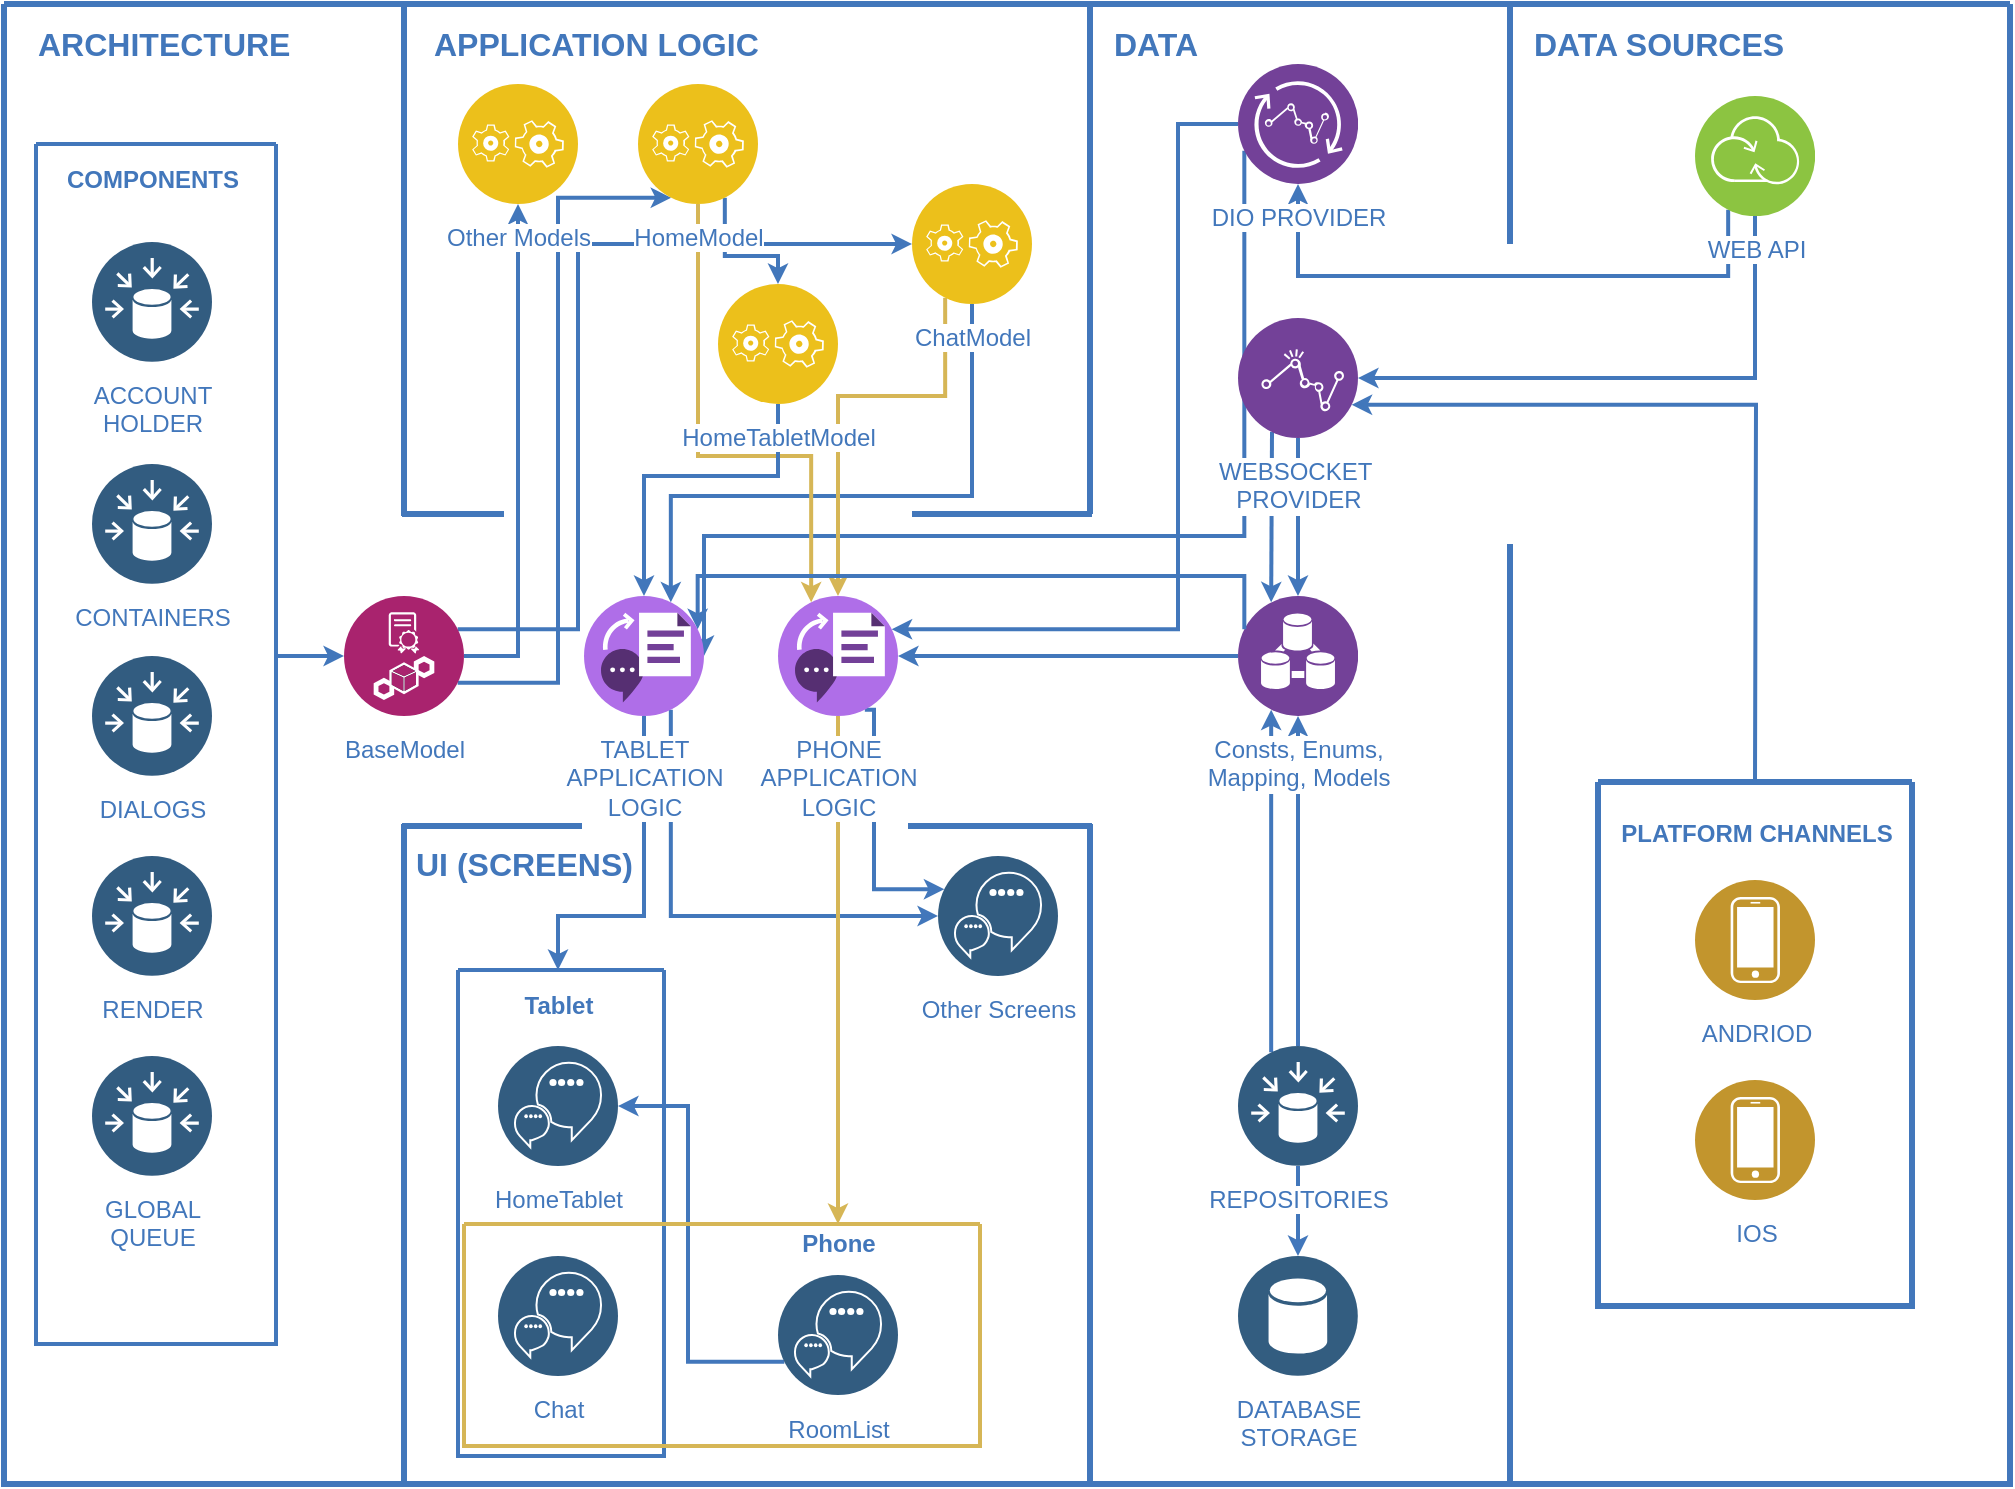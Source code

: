 <mxfile version="14.1.3" type="github">
  <diagram id="2f404044-711c-603c-8f00-f6bb4c023d3c" name="Page-1">
    <mxGraphModel dx="1397" dy="804" grid="1" gridSize="10" guides="1" tooltips="1" connect="1" arrows="1" fold="1" page="1" pageScale="1" pageWidth="1169" pageHeight="827" background="#ffffff" math="0" shadow="0">
      <root>
        <mxCell id="0" />
        <mxCell id="1" parent="0" />
        <mxCell id="63" value="" style="swimlane;shadow=0;strokeColor=#4277BB;fillColor=#ffffff;fontColor=none;align=right;startSize=0;collapsible=0;noLabel=1;strokeWidth=3;" parent="1" vertex="1">
          <mxGeometry x="83" y="44" width="1003" height="740" as="geometry" />
        </mxCell>
        <mxCell id="c9eKyKJinHmRGOeR0kaE-344" style="edgeStyle=elbowEdgeStyle;rounded=0;elbow=vertical;html=1;labelBackgroundColor=#ffffff;startArrow=none;startFill=0;startSize=4;endArrow=classic;endFill=1;endSize=4;jettySize=auto;orthogonalLoop=1;strokeColor=#4277BB;strokeWidth=2;fontSize=12;fontColor=#4277BB;exitX=0;exitY=0.75;exitDx=0;exitDy=0;entryX=1;entryY=0.5;entryDx=0;entryDy=0;" edge="1" parent="63" source="c9eKyKJinHmRGOeR0kaE-339" target="212">
          <mxGeometry relative="1" as="geometry">
            <Array as="points">
              <mxPoint x="477" y="266" />
            </Array>
            <mxPoint x="627" y="70" as="sourcePoint" />
            <mxPoint x="454" y="316" as="targetPoint" />
          </mxGeometry>
        </mxCell>
        <mxCell id="c9eKyKJinHmRGOeR0kaE-340" style="edgeStyle=elbowEdgeStyle;rounded=0;elbow=vertical;html=1;labelBackgroundColor=#ffffff;startArrow=none;startFill=0;startSize=4;endArrow=classic;endFill=1;endSize=4;jettySize=auto;orthogonalLoop=1;strokeColor=#4277BB;strokeWidth=2;fontSize=12;fontColor=#4277BB;entryX=0.5;entryY=1;entryDx=0;entryDy=0;exitX=0.25;exitY=1;exitDx=0;exitDy=0;" edge="1" parent="63" source="211" target="c9eKyKJinHmRGOeR0kaE-339">
          <mxGeometry relative="1" as="geometry">
            <Array as="points">
              <mxPoint x="757" y="136" />
            </Array>
            <mxPoint x="885.5" y="116" as="sourcePoint" />
            <mxPoint x="687" y="197" as="targetPoint" />
          </mxGeometry>
        </mxCell>
        <mxCell id="c9eKyKJinHmRGOeR0kaE-319" style="edgeStyle=elbowEdgeStyle;rounded=0;elbow=vertical;html=1;labelBackgroundColor=#ffffff;startArrow=none;startFill=0;startSize=4;endArrow=classic;endFill=1;endSize=4;jettySize=auto;orthogonalLoop=1;strokeColor=#4277BB;strokeWidth=2;fontSize=12;fontColor=#4277BB;entryX=1;entryY=0.5;entryDx=0;entryDy=0;" edge="1" parent="63" source="211" target="210">
          <mxGeometry relative="1" as="geometry">
            <Array as="points">
              <mxPoint x="777" y="187" />
            </Array>
            <mxPoint x="657" y="306" as="sourcePoint" />
            <mxPoint x="657" y="227" as="targetPoint" />
          </mxGeometry>
        </mxCell>
        <mxCell id="c9eKyKJinHmRGOeR0kaE-317" style="edgeStyle=elbowEdgeStyle;rounded=0;elbow=horizontal;html=1;labelBackgroundColor=#ffffff;startArrow=none;startFill=0;startSize=4;endArrow=classic;endFill=1;endSize=4;jettySize=auto;orthogonalLoop=1;strokeColor=#4277BB;strokeWidth=2;fontSize=12;fontColor=#4277BB;entryX=0;entryY=0.5;entryDx=0;entryDy=0;exitX=1;exitY=0.25;exitDx=0;exitDy=0;" edge="1" parent="63" source="c9eKyKJinHmRGOeR0kaE-300" target="c9eKyKJinHmRGOeR0kaE-276">
          <mxGeometry relative="1" as="geometry">
            <Array as="points">
              <mxPoint x="287" y="226" />
            </Array>
            <mxPoint x="236.957" y="349.165" as="sourcePoint" />
            <mxPoint x="343.835" y="106.957" as="targetPoint" />
          </mxGeometry>
        </mxCell>
        <mxCell id="c9eKyKJinHmRGOeR0kaE-315" style="edgeStyle=elbowEdgeStyle;rounded=0;elbow=horizontal;html=1;labelBackgroundColor=#ffffff;startArrow=none;startFill=0;startSize=4;endArrow=classic;endFill=1;endSize=4;jettySize=auto;orthogonalLoop=1;strokeColor=#4277BB;strokeWidth=2;fontSize=12;fontColor=#4277BB;entryX=0.25;entryY=1;entryDx=0;entryDy=0;exitX=1;exitY=0.75;exitDx=0;exitDy=0;" edge="1" parent="63" source="c9eKyKJinHmRGOeR0kaE-300" target="c9eKyKJinHmRGOeR0kaE-275">
          <mxGeometry relative="1" as="geometry">
            <Array as="points">
              <mxPoint x="277" y="216" />
            </Array>
            <mxPoint x="237" y="336" as="sourcePoint" />
            <mxPoint x="267.0" y="110" as="targetPoint" />
          </mxGeometry>
        </mxCell>
        <mxCell id="c9eKyKJinHmRGOeR0kaE-311" style="edgeStyle=elbowEdgeStyle;rounded=0;elbow=horizontal;html=1;labelBackgroundColor=#ffffff;startArrow=none;startFill=0;startSize=4;endArrow=classic;endFill=1;endSize=4;jettySize=auto;orthogonalLoop=1;strokeColor=#4277BB;strokeWidth=2;fontSize=12;fontColor=#4277BB;entryX=0;entryY=0.25;entryDx=0;entryDy=0;exitX=0.75;exitY=1;exitDx=0;exitDy=0;" edge="1" parent="63" source="c9eKyKJinHmRGOeR0kaE-279" target="c9eKyKJinHmRGOeR0kaE-285">
          <mxGeometry relative="1" as="geometry">
            <Array as="points">
              <mxPoint x="435" y="396" />
              <mxPoint x="435" y="396" />
              <mxPoint x="387" y="466" />
              <mxPoint x="377" y="466" />
              <mxPoint x="460" y="490" />
            </Array>
            <mxPoint x="343.245" y="362.918" as="sourcePoint" />
            <mxPoint x="477" y="466" as="targetPoint" />
          </mxGeometry>
        </mxCell>
        <mxCell id="c9eKyKJinHmRGOeR0kaE-306" style="edgeStyle=elbowEdgeStyle;rounded=0;elbow=vertical;html=1;labelBackgroundColor=#ffffff;startArrow=none;startFill=0;startSize=4;endArrow=classic;endFill=1;endSize=4;jettySize=auto;orthogonalLoop=1;strokeColor=#4277BB;strokeWidth=2;fontSize=12;fontColor=#4277BB;entryX=0;entryY=0.5;entryDx=0;entryDy=0;exitX=0.75;exitY=1;exitDx=0;exitDy=0;" edge="1" parent="63" source="212" target="c9eKyKJinHmRGOeR0kaE-285">
          <mxGeometry relative="1" as="geometry">
            <Array as="points">
              <mxPoint x="407" y="456" />
              <mxPoint x="377" y="456" />
              <mxPoint x="367" y="456" />
              <mxPoint x="450" y="480" />
            </Array>
            <mxPoint x="330" y="366" as="sourcePoint" />
            <mxPoint x="300" y="506" as="targetPoint" />
          </mxGeometry>
        </mxCell>
        <mxCell id="c9eKyKJinHmRGOeR0kaE-303" style="edgeStyle=elbowEdgeStyle;rounded=0;elbow=horizontal;html=1;labelBackgroundColor=#ffffff;startArrow=classic;startFill=1;startSize=4;endArrow=none;endFill=0;endSize=4;jettySize=auto;orthogonalLoop=1;strokeColor=#4277BB;strokeWidth=2;fontSize=12;fontColor=#4277BB;entryX=0.25;entryY=1;entryDx=0;entryDy=0;exitX=0.25;exitY=0;exitDx=0;exitDy=0;" edge="1" parent="63" source="c9eKyKJinHmRGOeR0kaE-296" target="210">
          <mxGeometry relative="1" as="geometry">
            <Array as="points">
              <mxPoint x="634" y="226" />
            </Array>
            <mxPoint x="356.995" y="255.998" as="sourcePoint" />
            <mxPoint x="663.75" y="323.08" as="targetPoint" />
          </mxGeometry>
        </mxCell>
        <mxCell id="c9eKyKJinHmRGOeR0kaE-305" style="edgeStyle=elbowEdgeStyle;rounded=0;elbow=horizontal;html=1;labelBackgroundColor=#ffffff;startArrow=classic;startFill=1;startSize=4;endArrow=none;endFill=0;endSize=4;jettySize=auto;orthogonalLoop=1;strokeColor=#4277BB;strokeWidth=2;fontSize=12;fontColor=#4277BB;entryX=0.5;entryY=1;entryDx=0;entryDy=0;exitX=0.5;exitY=0;exitDx=0;exitDy=0;" edge="1" parent="63" source="c9eKyKJinHmRGOeR0kaE-296" target="210">
          <mxGeometry relative="1" as="geometry">
            <Array as="points">
              <mxPoint x="647" y="226" />
            </Array>
            <mxPoint x="316.755" y="309.082" as="sourcePoint" />
            <mxPoint x="650" y="227" as="targetPoint" />
          </mxGeometry>
        </mxCell>
        <mxCell id="c9eKyKJinHmRGOeR0kaE-301" style="edgeStyle=elbowEdgeStyle;rounded=0;elbow=vertical;html=1;labelBackgroundColor=#ffffff;startArrow=classic;startFill=1;startSize=4;endArrow=none;endFill=0;endSize=4;jettySize=auto;orthogonalLoop=1;strokeColor=#4277BB;strokeWidth=2;fontSize=12;fontColor=#4277BB;entryX=0.25;entryY=0;entryDx=0;entryDy=0;exitX=0.25;exitY=1;exitDx=0;exitDy=0;" edge="1" parent="63" source="c9eKyKJinHmRGOeR0kaE-296" target="c9eKyKJinHmRGOeR0kaE-255">
          <mxGeometry relative="1" as="geometry">
            <mxPoint x="343.245" y="336.918" as="sourcePoint" />
            <mxPoint x="650" y="430" as="targetPoint" />
          </mxGeometry>
        </mxCell>
        <mxCell id="237" style="edgeStyle=elbowEdgeStyle;rounded=0;elbow=vertical;html=1;labelBackgroundColor=#ffffff;startArrow=none;startFill=0;startSize=4;endArrow=classic;endFill=1;endSize=4;jettySize=auto;orthogonalLoop=1;strokeColor=#4277BB;strokeWidth=2;fontSize=12;fontColor=#4277BB;entryX=0.5;entryY=0;entryDx=0;entryDy=0;exitX=0.5;exitY=1;exitDx=0;exitDy=0;" parent="63" source="212" target="c9eKyKJinHmRGOeR0kaE-245" edge="1">
          <mxGeometry relative="1" as="geometry">
            <Array as="points">
              <mxPoint x="307" y="456" />
            </Array>
            <mxPoint x="320" y="330" as="sourcePoint" />
            <mxPoint x="403" y="323" as="targetPoint" />
          </mxGeometry>
        </mxCell>
        <mxCell id="c9eKyKJinHmRGOeR0kaE-297" style="edgeStyle=elbowEdgeStyle;rounded=0;elbow=vertical;html=1;labelBackgroundColor=#ffffff;startArrow=classic;startFill=1;startSize=4;endArrow=none;endFill=0;endSize=4;jettySize=auto;orthogonalLoop=1;strokeColor=#4277BB;strokeWidth=2;fontSize=12;fontColor=#4277BB;entryX=0.5;entryY=0;entryDx=0;entryDy=0;exitX=0.5;exitY=1;exitDx=0;exitDy=0;" edge="1" parent="63" source="c9eKyKJinHmRGOeR0kaE-296" target="c9eKyKJinHmRGOeR0kaE-255">
          <mxGeometry relative="1" as="geometry">
            <Array as="points">
              <mxPoint x="637" y="426" />
            </Array>
            <mxPoint x="330" y="340" as="sourcePoint" />
            <mxPoint x="300" y="506" as="targetPoint" />
          </mxGeometry>
        </mxCell>
        <mxCell id="c9eKyKJinHmRGOeR0kaE-256" style="edgeStyle=elbowEdgeStyle;rounded=0;elbow=horizontal;html=1;labelBackgroundColor=#ffffff;startArrow=classic;startFill=1;startSize=4;endArrow=none;endFill=0;endSize=4;jettySize=auto;orthogonalLoop=1;strokeColor=#4277BB;strokeWidth=2;fontSize=12;fontColor=#4277BB;exitX=0.5;exitY=0;exitDx=0;exitDy=0;entryX=0.5;entryY=1;entryDx=0;entryDy=0;" edge="1" parent="63" source="209" target="c9eKyKJinHmRGOeR0kaE-255">
          <mxGeometry relative="1" as="geometry">
            <Array as="points" />
            <mxPoint x="876.83" y="734.04" as="sourcePoint" />
            <mxPoint x="660" y="560" as="targetPoint" />
          </mxGeometry>
        </mxCell>
        <mxCell id="c9eKyKJinHmRGOeR0kaE-292" style="edgeStyle=elbowEdgeStyle;rounded=0;elbow=vertical;html=1;labelBackgroundColor=#ffffff;startArrow=none;startFill=0;startSize=4;endArrow=classic;endFill=1;endSize=4;jettySize=auto;orthogonalLoop=1;strokeColor=#4277BB;strokeWidth=2;fontSize=12;fontColor=#4277BB;entryX=0.75;entryY=0;entryDx=0;entryDy=0;exitX=0.5;exitY=1;exitDx=0;exitDy=0;" edge="1" parent="63" source="c9eKyKJinHmRGOeR0kaE-276" target="212">
          <mxGeometry relative="1" as="geometry">
            <Array as="points">
              <mxPoint x="367" y="246" />
            </Array>
            <mxPoint x="382" y="110" as="sourcePoint" />
            <mxPoint x="432" y="280" as="targetPoint" />
          </mxGeometry>
        </mxCell>
        <mxCell id="c9eKyKJinHmRGOeR0kaE-291" style="edgeStyle=elbowEdgeStyle;rounded=0;elbow=vertical;html=1;labelBackgroundColor=#ffffff;startArrow=none;startFill=0;startSize=4;endArrow=classic;endFill=1;endSize=4;jettySize=auto;orthogonalLoop=1;strokeColor=#d6b656;strokeWidth=2;fontSize=12;fontColor=#4277BB;entryX=0.25;entryY=0;entryDx=0;entryDy=0;exitX=0.5;exitY=1;exitDx=0;exitDy=0;fillColor=#fff2cc;" edge="1" parent="63" source="c9eKyKJinHmRGOeR0kaE-275" target="c9eKyKJinHmRGOeR0kaE-279">
          <mxGeometry relative="1" as="geometry">
            <Array as="points">
              <mxPoint x="367" y="226" />
            </Array>
            <mxPoint x="382" y="110" as="sourcePoint" />
            <mxPoint x="432" y="280" as="targetPoint" />
          </mxGeometry>
        </mxCell>
        <mxCell id="c9eKyKJinHmRGOeR0kaE-289" style="edgeStyle=elbowEdgeStyle;rounded=0;elbow=vertical;html=1;labelBackgroundColor=#ffffff;startArrow=none;startFill=0;startSize=4;endArrow=classic;endFill=1;endSize=4;jettySize=auto;orthogonalLoop=1;strokeColor=#d6b656;strokeWidth=2;fontSize=12;fontColor=#4277BB;entryX=0.5;entryY=0;entryDx=0;entryDy=0;exitX=0.25;exitY=1;exitDx=0;exitDy=0;fillColor=#fff2cc;" edge="1" parent="63" source="c9eKyKJinHmRGOeR0kaE-276" target="c9eKyKJinHmRGOeR0kaE-279">
          <mxGeometry relative="1" as="geometry">
            <Array as="points">
              <mxPoint x="397" y="196" />
            </Array>
            <mxPoint x="290" y="130" as="sourcePoint" />
            <mxPoint x="342" y="170" as="targetPoint" />
          </mxGeometry>
        </mxCell>
        <mxCell id="c9eKyKJinHmRGOeR0kaE-287" style="edgeStyle=elbowEdgeStyle;rounded=0;elbow=vertical;html=1;labelBackgroundColor=#ffffff;startArrow=none;startFill=0;startSize=4;endArrow=classic;endFill=1;endSize=4;jettySize=auto;orthogonalLoop=1;strokeColor=#4277BB;strokeWidth=2;fontSize=12;fontColor=#4277BB;entryX=0.5;entryY=0;entryDx=0;entryDy=0;exitX=0.5;exitY=1;exitDx=0;exitDy=0;" edge="1" parent="63" source="c9eKyKJinHmRGOeR0kaE-277" target="212">
          <mxGeometry relative="1" as="geometry">
            <Array as="points">
              <mxPoint x="307" y="236" />
              <mxPoint x="297" y="136" />
            </Array>
            <mxPoint x="257" y="106" as="sourcePoint" />
            <mxPoint x="322" y="150" as="targetPoint" />
          </mxGeometry>
        </mxCell>
        <mxCell id="225" style="edgeStyle=elbowEdgeStyle;rounded=0;elbow=horizontal;html=1;labelBackgroundColor=#ffffff;startArrow=none;startFill=0;startSize=4;endArrow=classic;endFill=1;endSize=4;jettySize=auto;orthogonalLoop=1;strokeColor=#4277BB;strokeWidth=2;fontSize=12;fontColor=#4277BB;exitX=1;exitY=0.5;exitDx=0;exitDy=0;entryX=0.5;entryY=1;entryDx=0;entryDy=0;" parent="63" source="c9eKyKJinHmRGOeR0kaE-300" target="c9eKyKJinHmRGOeR0kaE-314" edge="1">
          <mxGeometry relative="1" as="geometry">
            <Array as="points">
              <mxPoint x="257" y="216" />
            </Array>
            <mxPoint x="230" y="300" as="sourcePoint" />
            <mxPoint x="290" y="300" as="targetPoint" />
          </mxGeometry>
        </mxCell>
        <mxCell id="224" style="edgeStyle=elbowEdgeStyle;rounded=0;elbow=horizontal;html=1;labelBackgroundColor=#ffffff;startArrow=none;startFill=0;startSize=4;endArrow=classic;endFill=1;endSize=4;jettySize=auto;orthogonalLoop=1;strokeColor=#4277BB;strokeWidth=2;fontSize=12;fontColor=#4277BB;entryX=0;entryY=0.5;entryDx=0;entryDy=0;" parent="63" target="c9eKyKJinHmRGOeR0kaE-300" edge="1">
          <mxGeometry relative="1" as="geometry">
            <mxPoint x="137" y="326" as="sourcePoint" />
            <mxPoint x="170.0" y="300.048" as="targetPoint" />
            <Array as="points">
              <mxPoint x="153" y="326" />
            </Array>
          </mxGeometry>
        </mxCell>
        <mxCell id="102" value="ARCHITECTURE" style="text;html=1;align=left;verticalAlign=middle;fontColor=#4277BB;shadow=0;dashed=0;strokeColor=none;fillColor=none;labelBackgroundColor=none;fontStyle=1;fontSize=16;spacingLeft=5;" parent="63" vertex="1">
          <mxGeometry x="10" y="10" width="170" height="20" as="geometry" />
        </mxCell>
        <mxCell id="103" value="" style="line;strokeWidth=3;direction=south;html=1;shadow=0;labelBackgroundColor=none;fillColor=none;gradientColor=none;fontSize=12;fontColor=#4277BB;align=right;strokeColor=#4277BB;" parent="63" vertex="1">
          <mxGeometry x="195" y="1" width="10" height="255" as="geometry" />
        </mxCell>
        <mxCell id="106" value="" style="line;strokeWidth=3;direction=south;html=1;shadow=0;labelBackgroundColor=none;fillColor=none;gradientColor=none;fontSize=12;fontColor=#4277BB;align=right;strokeColor=#4277BB;" parent="63" vertex="1">
          <mxGeometry x="748" width="10" height="120" as="geometry" />
        </mxCell>
        <mxCell id="108" value="DATA SOURCES" style="text;html=1;align=left;verticalAlign=middle;fontColor=#4277BB;shadow=0;dashed=0;strokeColor=none;fillColor=none;labelBackgroundColor=none;fontStyle=1;fontSize=16;spacingLeft=5;" parent="63" vertex="1">
          <mxGeometry x="758" y="10" width="217" height="20" as="geometry" />
        </mxCell>
        <mxCell id="190" value="" style="line;strokeWidth=3;direction=south;html=1;shadow=0;labelBackgroundColor=none;fillColor=none;gradientColor=none;fontSize=12;fontColor=#4277BB;align=right;strokeColor=#4277BB;" parent="63" vertex="1">
          <mxGeometry x="195" y="410" width="10" height="330" as="geometry" />
        </mxCell>
        <mxCell id="200" value="" style="line;strokeWidth=3;direction=south;html=1;shadow=0;labelBackgroundColor=none;fillColor=none;gradientColor=none;fontSize=12;fontColor=#4277BB;align=right;strokeColor=#4277BB;" parent="63" vertex="1">
          <mxGeometry x="748" y="270" width="10" height="470" as="geometry" />
        </mxCell>
        <mxCell id="162" value="" style="swimlane;shadow=0;labelBackgroundColor=#007FFF;strokeColor=#4277BB;fillColor=none;gradientColor=none;fontColor=#000000;align=right;collapsible=0;startSize=0;strokeWidth=2;swimlaneFillColor=none;" parent="63" vertex="1">
          <mxGeometry x="16" y="70" width="120" height="600" as="geometry" />
        </mxCell>
        <mxCell id="201" value="ACCOUNT&lt;br&gt;HOLDER" style="aspect=fixed;perimeter=ellipsePerimeter;html=1;align=center;shadow=0;dashed=0;image;image=img/lib/ibm/data/data_sources.svg;labelBackgroundColor=#ffffff;strokeColor=#4277BB;strokeWidth=2;fillColor=none;gradientColor=none;fontSize=12;fontColor=#4277BB;spacingTop=3;" parent="162" vertex="1">
          <mxGeometry x="28" y="49" width="60" height="60" as="geometry" />
        </mxCell>
        <mxCell id="202" value="CONTAINERS&lt;span style=&quot;color: rgba(0 , 0 , 0 , 0) ; font-family: monospace ; font-size: 0px ; background-color: rgb(216 , 214 , 210)&quot;&gt;%3CmxGraphModel%3E%3Croot%3E%3CmxCell%20id%3D%220%22%2F%3E%3CmxCell%20id%3D%221%22%20parent%3D%220%22%2F%3E%3CmxCell%20id%3D%222%22%20style%3D%22edgeStyle%3DelbowEdgeStyle%3Brounded%3D0%3Belbow%3Dvertical%3Bhtml%3D1%3BlabelBackgroundColor%3D%23ffffff%3BstartArrow%3Dclassic%3BstartFill%3D1%3BstartSize%3D4%3BendArrow%3Dnone%3BendFill%3D0%3BendSize%3D4%3BjettySize%3Dauto%3BorthogonalLoop%3D1%3BstrokeColor%3D%234277BB%3BstrokeWidth%3D2%3BfontSize%3D12%3BfontColor%3D%234277BB%3BentryX%3D1%3BentryY%3D0.5%3BentryDx%3D0%3BentryDy%3D0%3B%22%20edge%3D%221%22%20parent%3D%221%22%3E%3CmxGeometry%20relative%3D%221%22%20as%3D%22geometry%22%3E%3CArray%20as%3D%22points%22%3E%3CmxPoint%20x%3D%22860%22%20y%3D%22231%22%2F%3E%3C%2FArray%3E%3CmxPoint%20x%3D%22949.5%22%20y%3D%22150%22%20as%3D%22sourcePoint%22%2F%3E%3CmxPoint%20x%3D%22760%22%20y%3D%22231%22%20as%3D%22targetPoint%22%2F%3E%3C%2FmxGeometry%3E%3C%2FmxCell%3E%3C%2Froot%3E%3C%2FmxGraphModel%3E&lt;/span&gt;" style="aspect=fixed;perimeter=ellipsePerimeter;html=1;align=center;shadow=0;dashed=0;image;image=img/lib/ibm/data/data_sources.svg;labelBackgroundColor=#ffffff;strokeColor=#4277BB;strokeWidth=2;fillColor=none;gradientColor=none;fontSize=12;fontColor=#4277BB;spacingTop=3;" parent="162" vertex="1">
          <mxGeometry x="28" y="160" width="60" height="60" as="geometry" />
        </mxCell>
        <mxCell id="241" value="COMPONENTS" style="text;html=1;align=center;verticalAlign=middle;fontColor=#4277BB;shadow=0;dashed=0;strokeColor=none;fillColor=none;labelBackgroundColor=none;fontStyle=1;fontSize=12;spacingLeft=0;strokeWidth=3;" parent="162" vertex="1">
          <mxGeometry x="-2" width="120" height="35" as="geometry" />
        </mxCell>
        <mxCell id="c9eKyKJinHmRGOeR0kaE-333" value="DIALOGS" style="aspect=fixed;perimeter=ellipsePerimeter;html=1;align=center;shadow=0;dashed=0;image;image=img/lib/ibm/data/data_sources.svg;labelBackgroundColor=#ffffff;strokeColor=#4277BB;strokeWidth=2;fillColor=none;gradientColor=none;fontSize=12;fontColor=#4277BB;spacingTop=3;" vertex="1" parent="162">
          <mxGeometry x="28" y="256" width="60" height="60" as="geometry" />
        </mxCell>
        <mxCell id="c9eKyKJinHmRGOeR0kaE-337" value="RENDER" style="aspect=fixed;perimeter=ellipsePerimeter;html=1;align=center;shadow=0;dashed=0;image;image=img/lib/ibm/data/data_sources.svg;labelBackgroundColor=#ffffff;strokeColor=#4277BB;strokeWidth=2;fillColor=none;gradientColor=none;fontSize=12;fontColor=#4277BB;spacingTop=3;" vertex="1" parent="162">
          <mxGeometry x="28" y="356" width="60" height="60" as="geometry" />
        </mxCell>
        <mxCell id="c9eKyKJinHmRGOeR0kaE-338" value="GLOBAL&lt;br&gt;QUEUE" style="aspect=fixed;perimeter=ellipsePerimeter;html=1;align=center;shadow=0;dashed=0;image;image=img/lib/ibm/data/data_sources.svg;labelBackgroundColor=#ffffff;strokeColor=#4277BB;strokeWidth=2;fillColor=none;gradientColor=none;fontSize=12;fontColor=#4277BB;spacingTop=3;" vertex="1" parent="162">
          <mxGeometry x="28" y="456" width="60" height="60" as="geometry" />
        </mxCell>
        <mxCell id="209" value="DATABASE&lt;div&gt;STORAGE&lt;/div&gt;" style="aspect=fixed;perimeter=ellipsePerimeter;html=1;align=center;shadow=0;dashed=0;image;image=img/lib/ibm/data/data_services.svg;labelBackgroundColor=#ffffff;strokeColor=#4277BB;strokeWidth=2;fillColor=none;gradientColor=none;fontSize=12;fontColor=#4277BB;spacingTop=3;" parent="63" vertex="1">
          <mxGeometry x="617" y="626" width="60" height="60" as="geometry" />
        </mxCell>
        <mxCell id="210" value="&lt;div&gt;WEBSOCKET&amp;nbsp;&lt;/div&gt;&lt;div&gt;PROVIDER&lt;/div&gt;" style="aspect=fixed;perimeter=ellipsePerimeter;html=1;align=center;shadow=0;dashed=0;image;image=img/lib/ibm/analytics/analytics.svg;labelBackgroundColor=#ffffff;strokeColor=#4277BB;strokeWidth=2;fillColor=none;gradientColor=none;fontSize=12;fontColor=#4277BB;spacingTop=3;" parent="63" vertex="1">
          <mxGeometry x="617" y="157" width="60" height="60" as="geometry" />
        </mxCell>
        <mxCell id="211" value="WEB API" style="aspect=fixed;perimeter=ellipsePerimeter;html=1;align=center;shadow=0;dashed=0;image;image=img/lib/ibm/infrastructure/transformation_connectivity.svg;labelBackgroundColor=#ffffff;strokeColor=#4277BB;strokeWidth=2;fillColor=none;gradientColor=none;fontSize=12;fontColor=#4277BB;spacingTop=3;" parent="63" vertex="1">
          <mxGeometry x="845.5" y="46" width="60" height="60" as="geometry" />
        </mxCell>
        <mxCell id="212" value="TABLET&lt;br&gt;APPLICATION&lt;br&gt;&lt;div&gt;LOGIC&lt;/div&gt;" style="aspect=fixed;perimeter=ellipsePerimeter;html=1;align=center;shadow=0;dashed=0;image;image=img/lib/ibm/miscellaneous/text_to_speech.svg;labelBackgroundColor=#ffffff;strokeColor=#4277BB;strokeWidth=2;fillColor=none;gradientColor=none;fontSize=12;fontColor=#4277BB;spacingTop=3;" parent="63" vertex="1">
          <mxGeometry x="290" y="296" width="60" height="60" as="geometry" />
        </mxCell>
        <mxCell id="215" value="" style="swimlane;shadow=0;labelBackgroundColor=#007FFF;strokeColor=#4277BB;fillColor=none;gradientColor=none;fontColor=#000000;align=right;collapsible=0;startSize=0;strokeWidth=3;" parent="63" vertex="1">
          <mxGeometry x="797" y="389" width="157" height="262" as="geometry" />
        </mxCell>
        <mxCell id="216" value="PLATFORM CHANNELS" style="text;html=1;align=center;verticalAlign=middle;fontColor=#4277BB;shadow=0;dashed=0;strokeColor=none;fillColor=none;labelBackgroundColor=none;fontStyle=1;fontSize=12;spacingLeft=0;" parent="215" vertex="1">
          <mxGeometry x="7.5" y="8" width="142" height="35" as="geometry" />
        </mxCell>
        <mxCell id="c9eKyKJinHmRGOeR0kaE-326" value="IOS" style="aspect=fixed;perimeter=ellipsePerimeter;html=1;align=center;shadow=0;dashed=0;image;image=img/lib/ibm/users/device.svg;labelBackgroundColor=#ffffff;strokeColor=#4277BB;strokeWidth=2;fillColor=none;gradientColor=none;fontSize=12;fontColor=#4277BB;spacingTop=3;" vertex="1" parent="215">
          <mxGeometry x="48.5" y="149" width="60" height="60" as="geometry" />
        </mxCell>
        <mxCell id="c9eKyKJinHmRGOeR0kaE-331" value="ANDRIOD" style="aspect=fixed;perimeter=ellipsePerimeter;html=1;align=center;shadow=0;dashed=0;image;image=img/lib/ibm/users/device.svg;labelBackgroundColor=#ffffff;strokeColor=#4277BB;strokeWidth=2;fillColor=none;gradientColor=none;fontSize=12;fontColor=#4277BB;spacingTop=3;" vertex="1" parent="215">
          <mxGeometry x="48.5" y="49" width="60" height="60" as="geometry" />
        </mxCell>
        <mxCell id="c9eKyKJinHmRGOeR0kaE-248" style="edgeStyle=elbowEdgeStyle;rounded=0;elbow=horizontal;html=1;labelBackgroundColor=#ffffff;startArrow=none;startFill=0;startSize=4;endArrow=classic;endFill=1;endSize=4;jettySize=auto;orthogonalLoop=1;strokeColor=#4277BB;strokeWidth=2;fontSize=12;fontColor=#4277BB;exitX=0;exitY=0.75;exitDx=0;exitDy=0;entryX=1;entryY=0.5;entryDx=0;entryDy=0;" edge="1" parent="63" source="208" target="c9eKyKJinHmRGOeR0kaE-246">
          <mxGeometry relative="1" as="geometry">
            <Array as="points">
              <mxPoint x="342" y="606" />
            </Array>
            <mxPoint x="436.997" y="641.835" as="sourcePoint" />
            <mxPoint x="515.04" y="450" as="targetPoint" />
          </mxGeometry>
        </mxCell>
        <mxCell id="c9eKyKJinHmRGOeR0kaE-252" value="" style="line;strokeWidth=3;direction=south;html=1;shadow=0;labelBackgroundColor=none;fillColor=none;gradientColor=none;fontSize=12;fontColor=#4277BB;align=right;strokeColor=#4277BB;" vertex="1" parent="63">
          <mxGeometry x="538" y="410" width="10" height="330" as="geometry" />
        </mxCell>
        <mxCell id="c9eKyKJinHmRGOeR0kaE-253" value="" style="line;strokeWidth=3;direction=south;html=1;shadow=0;labelBackgroundColor=none;fillColor=none;gradientColor=none;fontSize=12;fontColor=#4277BB;align=right;strokeColor=#4277BB;" vertex="1" parent="63">
          <mxGeometry x="538" width="10" height="255" as="geometry" />
        </mxCell>
        <mxCell id="c9eKyKJinHmRGOeR0kaE-254" value="DATA" style="text;html=1;align=left;verticalAlign=middle;fontColor=#4277BB;shadow=0;dashed=0;strokeColor=none;fillColor=none;labelBackgroundColor=none;fontStyle=1;fontSize=16;spacingLeft=5;" vertex="1" parent="63">
          <mxGeometry x="548" y="10" width="184" height="20" as="geometry" />
        </mxCell>
        <mxCell id="c9eKyKJinHmRGOeR0kaE-255" value="REPOSITORIES" style="aspect=fixed;perimeter=ellipsePerimeter;html=1;align=center;shadow=0;dashed=0;image;image=img/lib/ibm/data/data_sources.svg;labelBackgroundColor=#ffffff;strokeColor=#4277BB;strokeWidth=2;fillColor=none;gradientColor=none;fontSize=12;fontColor=#4277BB;spacingTop=3;" vertex="1" parent="63">
          <mxGeometry x="617" y="521" width="60" height="60" as="geometry" />
        </mxCell>
        <mxCell id="c9eKyKJinHmRGOeR0kaE-257" value="" style="line;strokeWidth=3;direction=west;html=1;shadow=0;labelBackgroundColor=none;fillColor=none;gradientColor=none;fontSize=12;fontColor=#4277BB;align=right;strokeColor=#4277BB;" vertex="1" parent="63">
          <mxGeometry x="199" y="406" width="90" height="10" as="geometry" />
        </mxCell>
        <mxCell id="c9eKyKJinHmRGOeR0kaE-265" value="APPLICATION LOGIC" style="text;html=1;align=left;verticalAlign=middle;fontColor=#4277BB;shadow=0;dashed=0;strokeColor=none;fillColor=none;labelBackgroundColor=none;fontStyle=1;fontSize=16;spacingLeft=5;" vertex="1" parent="63">
          <mxGeometry x="208" y="10" width="184" height="20" as="geometry" />
        </mxCell>
        <mxCell id="c9eKyKJinHmRGOeR0kaE-270" style="edgeStyle=elbowEdgeStyle;rounded=0;elbow=vertical;html=1;labelBackgroundColor=#ffffff;startArrow=none;startFill=0;startSize=4;endArrow=classic;endFill=1;endSize=4;jettySize=auto;orthogonalLoop=1;strokeColor=#4277BB;strokeWidth=2;fontSize=12;fontColor=#4277BB;exitX=0.75;exitY=1;exitDx=0;exitDy=0;entryX=0.5;entryY=0;entryDx=0;entryDy=0;" edge="1" parent="63" source="c9eKyKJinHmRGOeR0kaE-275" target="c9eKyKJinHmRGOeR0kaE-277">
          <mxGeometry relative="1" as="geometry">
            <Array as="points">
              <mxPoint x="367" y="126" />
              <mxPoint x="360" y="150" />
            </Array>
            <mxPoint x="260" y="100" as="sourcePoint" />
            <mxPoint x="312" y="140" as="targetPoint" />
          </mxGeometry>
        </mxCell>
        <mxCell id="c9eKyKJinHmRGOeR0kaE-275" value="HomeModel" style="aspect=fixed;perimeter=ellipsePerimeter;html=1;align=center;shadow=0;dashed=0;image;image=img/lib/ibm/applications/application_logic.svg;labelBackgroundColor=#ffffff;strokeColor=#4277BB;strokeWidth=2;fillColor=none;gradientColor=none;fontSize=12;fontColor=#4277BB;spacingTop=3;" vertex="1" parent="63">
          <mxGeometry x="317" y="40" width="60" height="60" as="geometry" />
        </mxCell>
        <mxCell id="c9eKyKJinHmRGOeR0kaE-276" value="ChatModel" style="aspect=fixed;perimeter=ellipsePerimeter;html=1;align=center;shadow=0;dashed=0;image;image=img/lib/ibm/applications/application_logic.svg;labelBackgroundColor=#ffffff;strokeColor=#4277BB;strokeWidth=2;fillColor=none;gradientColor=none;fontSize=12;fontColor=#4277BB;spacingTop=3;" vertex="1" parent="63">
          <mxGeometry x="454" y="90" width="60" height="60" as="geometry" />
        </mxCell>
        <mxCell id="c9eKyKJinHmRGOeR0kaE-277" value="HomeTabletModel" style="aspect=fixed;perimeter=ellipsePerimeter;html=1;align=center;shadow=0;dashed=0;image;image=img/lib/ibm/applications/application_logic.svg;labelBackgroundColor=#ffffff;strokeColor=#4277BB;strokeWidth=2;fillColor=none;gradientColor=none;fontSize=12;fontColor=#4277BB;spacingTop=3;" vertex="1" parent="63">
          <mxGeometry x="357" y="140" width="60" height="60" as="geometry" />
        </mxCell>
        <mxCell id="c9eKyKJinHmRGOeR0kaE-283" style="edgeStyle=elbowEdgeStyle;rounded=0;elbow=vertical;html=1;labelBackgroundColor=#ffffff;startArrow=none;startFill=0;startSize=4;endArrow=classic;endFill=1;endSize=4;jettySize=auto;orthogonalLoop=1;strokeColor=#d6b656;strokeWidth=2;fontSize=12;fontColor=#4277BB;entryX=0.5;entryY=0;entryDx=0;entryDy=0;exitX=0.5;exitY=1;exitDx=0;exitDy=0;fillColor=#fff2cc;" edge="1" parent="63" source="c9eKyKJinHmRGOeR0kaE-279" target="c9eKyKJinHmRGOeR0kaE-250">
          <mxGeometry relative="1" as="geometry">
            <Array as="points" />
            <mxPoint x="422" y="334" as="sourcePoint" />
            <mxPoint x="392" y="500" as="targetPoint" />
          </mxGeometry>
        </mxCell>
        <mxCell id="c9eKyKJinHmRGOeR0kaE-279" value="PHONE&lt;br&gt;APPLICATION&lt;br&gt;LOGIC" style="aspect=fixed;perimeter=ellipsePerimeter;html=1;align=center;shadow=0;dashed=0;image;image=img/lib/ibm/miscellaneous/text_to_speech.svg;labelBackgroundColor=#ffffff;strokeColor=#4277BB;strokeWidth=2;fillColor=none;gradientColor=none;fontSize=12;fontColor=#4277BB;spacingTop=3;" vertex="1" parent="63">
          <mxGeometry x="387" y="296" width="60" height="60" as="geometry" />
        </mxCell>
        <mxCell id="c9eKyKJinHmRGOeR0kaE-285" value="Other Screens" style="aspect=fixed;perimeter=ellipsePerimeter;html=1;align=center;shadow=0;dashed=0;image;image=img/lib/ibm/data/conversation_trained_deployed.svg;labelBackgroundColor=#ffffff;strokeColor=#4277BB;strokeWidth=2;fillColor=none;gradientColor=none;fontSize=12;fontColor=#4277BB;spacingTop=3;" vertex="1" parent="63">
          <mxGeometry x="467" y="426" width="60" height="60" as="geometry" />
        </mxCell>
        <mxCell id="c9eKyKJinHmRGOeR0kaE-286" value="" style="line;strokeWidth=3;direction=west;html=1;shadow=0;labelBackgroundColor=none;fillColor=none;gradientColor=none;fontSize=12;fontColor=#4277BB;align=right;strokeColor=#4277BB;connectable=1;" vertex="1" parent="63">
          <mxGeometry x="452" y="406" width="92" height="10" as="geometry" />
        </mxCell>
        <mxCell id="c9eKyKJinHmRGOeR0kaE-293" value="" style="line;strokeWidth=3;direction=west;html=1;shadow=0;labelBackgroundColor=none;fillColor=none;gradientColor=none;fontSize=12;fontColor=#4277BB;align=right;strokeColor=#4277BB;" vertex="1" parent="63">
          <mxGeometry x="199" y="250" width="51" height="10" as="geometry" />
        </mxCell>
        <mxCell id="c9eKyKJinHmRGOeR0kaE-294" value="" style="line;strokeWidth=3;direction=west;html=1;shadow=0;labelBackgroundColor=none;fillColor=none;gradientColor=none;fontSize=12;fontColor=#4277BB;align=right;strokeColor=#4277BB;" vertex="1" parent="63">
          <mxGeometry x="454" y="250" width="90" height="10" as="geometry" />
        </mxCell>
        <mxCell id="c9eKyKJinHmRGOeR0kaE-296" value="Consts, Enums, &lt;br&gt;Mapping, Models" style="aspect=fixed;perimeter=ellipsePerimeter;html=1;align=center;shadow=0;dashed=0;fontColor=#4277BB;labelBackgroundColor=#ffffff;fontSize=12;spacingTop=3;image;image=img/lib/ibm/analytics/data_integration.svg;" vertex="1" parent="63">
          <mxGeometry x="617" y="296" width="60" height="60" as="geometry" />
        </mxCell>
        <mxCell id="107" value="UI (SCREENS)" style="text;html=1;align=left;verticalAlign=middle;fontColor=#4277BB;shadow=0;dashed=0;strokeColor=none;fillColor=none;labelBackgroundColor=none;fontStyle=1;fontSize=16;spacingLeft=5;" parent="63" vertex="1">
          <mxGeometry x="199" y="420" width="102" height="20" as="geometry" />
        </mxCell>
        <mxCell id="c9eKyKJinHmRGOeR0kaE-300" value="BaseModel" style="aspect=fixed;perimeter=ellipsePerimeter;html=1;align=center;shadow=0;dashed=0;fontColor=#4277BB;labelBackgroundColor=#ffffff;fontSize=12;spacingTop=3;image;image=img/lib/ibm/blockchain/node.svg;" vertex="1" parent="63">
          <mxGeometry x="170" y="296" width="60" height="60" as="geometry" />
        </mxCell>
        <mxCell id="c9eKyKJinHmRGOeR0kaE-242" value="" style="swimlane;shadow=0;labelBackgroundColor=#007FFF;strokeColor=#4277BB;fillColor=none;gradientColor=none;fontColor=#000000;align=right;collapsible=0;startSize=0;strokeWidth=2;swimlaneFillColor=none;" vertex="1" parent="63">
          <mxGeometry x="227" y="483" width="103" height="243" as="geometry" />
        </mxCell>
        <mxCell id="c9eKyKJinHmRGOeR0kaE-245" value="Tablet" style="text;html=1;align=center;verticalAlign=middle;fontColor=#4277BB;shadow=0;dashed=0;strokeColor=none;fillColor=none;labelBackgroundColor=none;fontStyle=1;fontSize=12;spacingLeft=0;strokeWidth=3;" vertex="1" parent="c9eKyKJinHmRGOeR0kaE-242">
          <mxGeometry width="100" height="35" as="geometry" />
        </mxCell>
        <mxCell id="c9eKyKJinHmRGOeR0kaE-246" value="HomeTablet" style="aspect=fixed;perimeter=ellipsePerimeter;html=1;align=center;shadow=0;dashed=0;image;image=img/lib/ibm/data/conversation_trained_deployed.svg;labelBackgroundColor=#ffffff;strokeColor=#4277BB;strokeWidth=2;fillColor=none;gradientColor=none;fontSize=12;fontColor=#4277BB;spacingTop=3;" vertex="1" parent="c9eKyKJinHmRGOeR0kaE-242">
          <mxGeometry x="20" y="38" width="60" height="60" as="geometry" />
        </mxCell>
        <mxCell id="c9eKyKJinHmRGOeR0kaE-241" value="Chat" style="aspect=fixed;perimeter=ellipsePerimeter;html=1;align=center;shadow=0;dashed=0;image;image=img/lib/ibm/data/conversation_trained_deployed.svg;labelBackgroundColor=#ffffff;strokeColor=#4277BB;strokeWidth=2;fillColor=none;gradientColor=none;fontSize=12;fontColor=#4277BB;spacingTop=3;" vertex="1" parent="c9eKyKJinHmRGOeR0kaE-242">
          <mxGeometry x="20" y="143" width="60" height="60" as="geometry" />
        </mxCell>
        <mxCell id="c9eKyKJinHmRGOeR0kaE-249" value="" style="swimlane;shadow=0;labelBackgroundColor=#007FFF;strokeColor=#d6b656;fillColor=#fff2cc;align=right;collapsible=0;startSize=0;strokeWidth=2;swimlaneFillColor=none;" vertex="1" parent="63">
          <mxGeometry x="230" y="610" width="258" height="111" as="geometry" />
        </mxCell>
        <mxCell id="c9eKyKJinHmRGOeR0kaE-250" value="Phone" style="text;html=1;align=center;verticalAlign=middle;fontColor=#4277BB;shadow=0;dashed=0;strokeColor=none;fillColor=none;labelBackgroundColor=none;fontStyle=1;fontSize=12;spacingLeft=0;strokeWidth=3;" vertex="1" parent="c9eKyKJinHmRGOeR0kaE-249">
          <mxGeometry x="136" width="102" height="20" as="geometry" />
        </mxCell>
        <mxCell id="c9eKyKJinHmRGOeR0kaE-299" style="edgeStyle=orthogonalEdgeStyle;rounded=0;orthogonalLoop=1;jettySize=auto;html=1;exitX=0.5;exitY=1;exitDx=0;exitDy=0;startArrow=classic;startFill=1;endArrow=none;endFill=0;endSize=4;strokeWidth=2;" edge="1" parent="c9eKyKJinHmRGOeR0kaE-249" source="c9eKyKJinHmRGOeR0kaE-250" target="c9eKyKJinHmRGOeR0kaE-250">
          <mxGeometry relative="1" as="geometry" />
        </mxCell>
        <mxCell id="208" value="RoomList" style="aspect=fixed;perimeter=ellipsePerimeter;html=1;align=center;shadow=0;dashed=0;image;image=img/lib/ibm/data/conversation_trained_deployed.svg;labelBackgroundColor=#ffffff;strokeColor=#4277BB;strokeWidth=2;fillColor=none;gradientColor=none;fontSize=12;fontColor=#4277BB;spacingTop=3;" parent="c9eKyKJinHmRGOeR0kaE-249" vertex="1">
          <mxGeometry x="157" y="25.5" width="60" height="60" as="geometry" />
        </mxCell>
        <mxCell id="c9eKyKJinHmRGOeR0kaE-312" style="edgeStyle=elbowEdgeStyle;rounded=0;elbow=horizontal;html=1;labelBackgroundColor=#ffffff;startArrow=classic;startFill=1;startSize=4;endArrow=none;endFill=0;endSize=4;jettySize=auto;orthogonalLoop=1;strokeColor=#4277BB;strokeWidth=2;fontSize=12;fontColor=#4277BB;exitX=1;exitY=0.5;exitDx=0;exitDy=0;entryX=0;entryY=0.5;entryDx=0;entryDy=0;" edge="1" parent="63" source="c9eKyKJinHmRGOeR0kaE-279" target="c9eKyKJinHmRGOeR0kaE-296">
          <mxGeometry relative="1" as="geometry">
            <Array as="points">
              <mxPoint x="514" y="299.76" />
            </Array>
            <mxPoint x="471" y="326" as="sourcePoint" />
            <mxPoint x="614" y="327" as="targetPoint" />
          </mxGeometry>
        </mxCell>
        <mxCell id="c9eKyKJinHmRGOeR0kaE-313" style="edgeStyle=elbowEdgeStyle;rounded=0;elbow=vertical;html=1;labelBackgroundColor=#ffffff;startArrow=classic;startFill=1;startSize=4;endArrow=none;endFill=0;endSize=4;jettySize=auto;orthogonalLoop=1;strokeColor=#4277BB;strokeWidth=2;fontSize=12;fontColor=#4277BB;entryX=0;entryY=0.25;entryDx=0;entryDy=0;exitX=1;exitY=0.25;exitDx=0;exitDy=0;" edge="1" parent="63" source="212" target="c9eKyKJinHmRGOeR0kaE-296">
          <mxGeometry relative="1" as="geometry">
            <Array as="points">
              <mxPoint x="320" y="286" />
              <mxPoint x="487" y="276" />
            </Array>
            <mxPoint x="457" y="336" as="sourcePoint" />
            <mxPoint x="627" y="336" as="targetPoint" />
          </mxGeometry>
        </mxCell>
        <mxCell id="c9eKyKJinHmRGOeR0kaE-314" value="Other Models" style="aspect=fixed;perimeter=ellipsePerimeter;html=1;align=center;shadow=0;dashed=0;image;image=img/lib/ibm/applications/application_logic.svg;labelBackgroundColor=#ffffff;strokeColor=#4277BB;strokeWidth=2;fillColor=none;gradientColor=none;fontSize=12;fontColor=#4277BB;spacingTop=3;" vertex="1" parent="63">
          <mxGeometry x="227" y="40" width="60" height="60" as="geometry" />
        </mxCell>
        <mxCell id="c9eKyKJinHmRGOeR0kaE-332" style="edgeStyle=elbowEdgeStyle;rounded=0;elbow=horizontal;html=1;labelBackgroundColor=#ffffff;startArrow=none;startFill=0;startSize=4;endArrow=classic;endFill=1;endSize=4;jettySize=auto;orthogonalLoop=1;strokeColor=#4277BB;strokeWidth=2;fontSize=12;fontColor=#4277BB;entryX=1;entryY=0.75;entryDx=0;entryDy=0;exitX=0.5;exitY=0;exitDx=0;exitDy=0;" edge="1" parent="63" source="215" target="210">
          <mxGeometry relative="1" as="geometry">
            <Array as="points">
              <mxPoint x="876" y="296" />
            </Array>
            <mxPoint x="876" y="346" as="sourcePoint" />
            <mxPoint x="687" y="197" as="targetPoint" />
          </mxGeometry>
        </mxCell>
        <mxCell id="c9eKyKJinHmRGOeR0kaE-339" value="DIO PROVIDER" style="aspect=fixed;perimeter=ellipsePerimeter;html=1;align=center;shadow=0;dashed=0;fontColor=#4277BB;labelBackgroundColor=#ffffff;fontSize=12;spacingTop=3;image;image=img/lib/ibm/analytics/streaming_computing.svg;" vertex="1" parent="63">
          <mxGeometry x="617" y="30" width="60" height="60" as="geometry" />
        </mxCell>
        <mxCell id="c9eKyKJinHmRGOeR0kaE-342" style="edgeStyle=elbowEdgeStyle;rounded=0;elbow=horizontal;html=1;labelBackgroundColor=#ffffff;startArrow=none;startFill=0;startSize=4;endArrow=classic;endFill=1;endSize=4;jettySize=auto;orthogonalLoop=1;strokeColor=#4277BB;strokeWidth=2;fontSize=12;fontColor=#4277BB;entryX=1;entryY=0.25;entryDx=0;entryDy=0;" edge="1" parent="63" source="c9eKyKJinHmRGOeR0kaE-339" target="c9eKyKJinHmRGOeR0kaE-279">
          <mxGeometry relative="1" as="geometry">
            <Array as="points">
              <mxPoint x="587" y="206" />
            </Array>
            <mxPoint x="872.335" y="112.957" as="sourcePoint" />
            <mxPoint x="657" y="100" as="targetPoint" />
          </mxGeometry>
        </mxCell>
      </root>
    </mxGraphModel>
  </diagram>
</mxfile>
